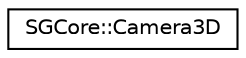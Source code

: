 digraph "Graphical Class Hierarchy"
{
 // LATEX_PDF_SIZE
  edge [fontname="Helvetica",fontsize="10",labelfontname="Helvetica",labelfontsize="10"];
  node [fontname="Helvetica",fontsize="10",shape=record];
  rankdir="LR";
  Node0 [label="SGCore::Camera3D",height=0.2,width=0.4,color="black", fillcolor="white", style="filled",URL="$classSGCore_1_1Camera3D.html",tooltip=" "];
}
